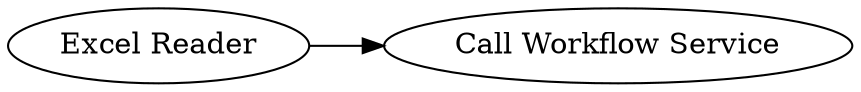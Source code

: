 digraph {
	"-6066900211492620906_4" [label="Call Workflow Service"]
	"-6066900211492620906_1" [label="Excel Reader"]
	"-6066900211492620906_1" -> "-6066900211492620906_4"
	rankdir=LR
}
